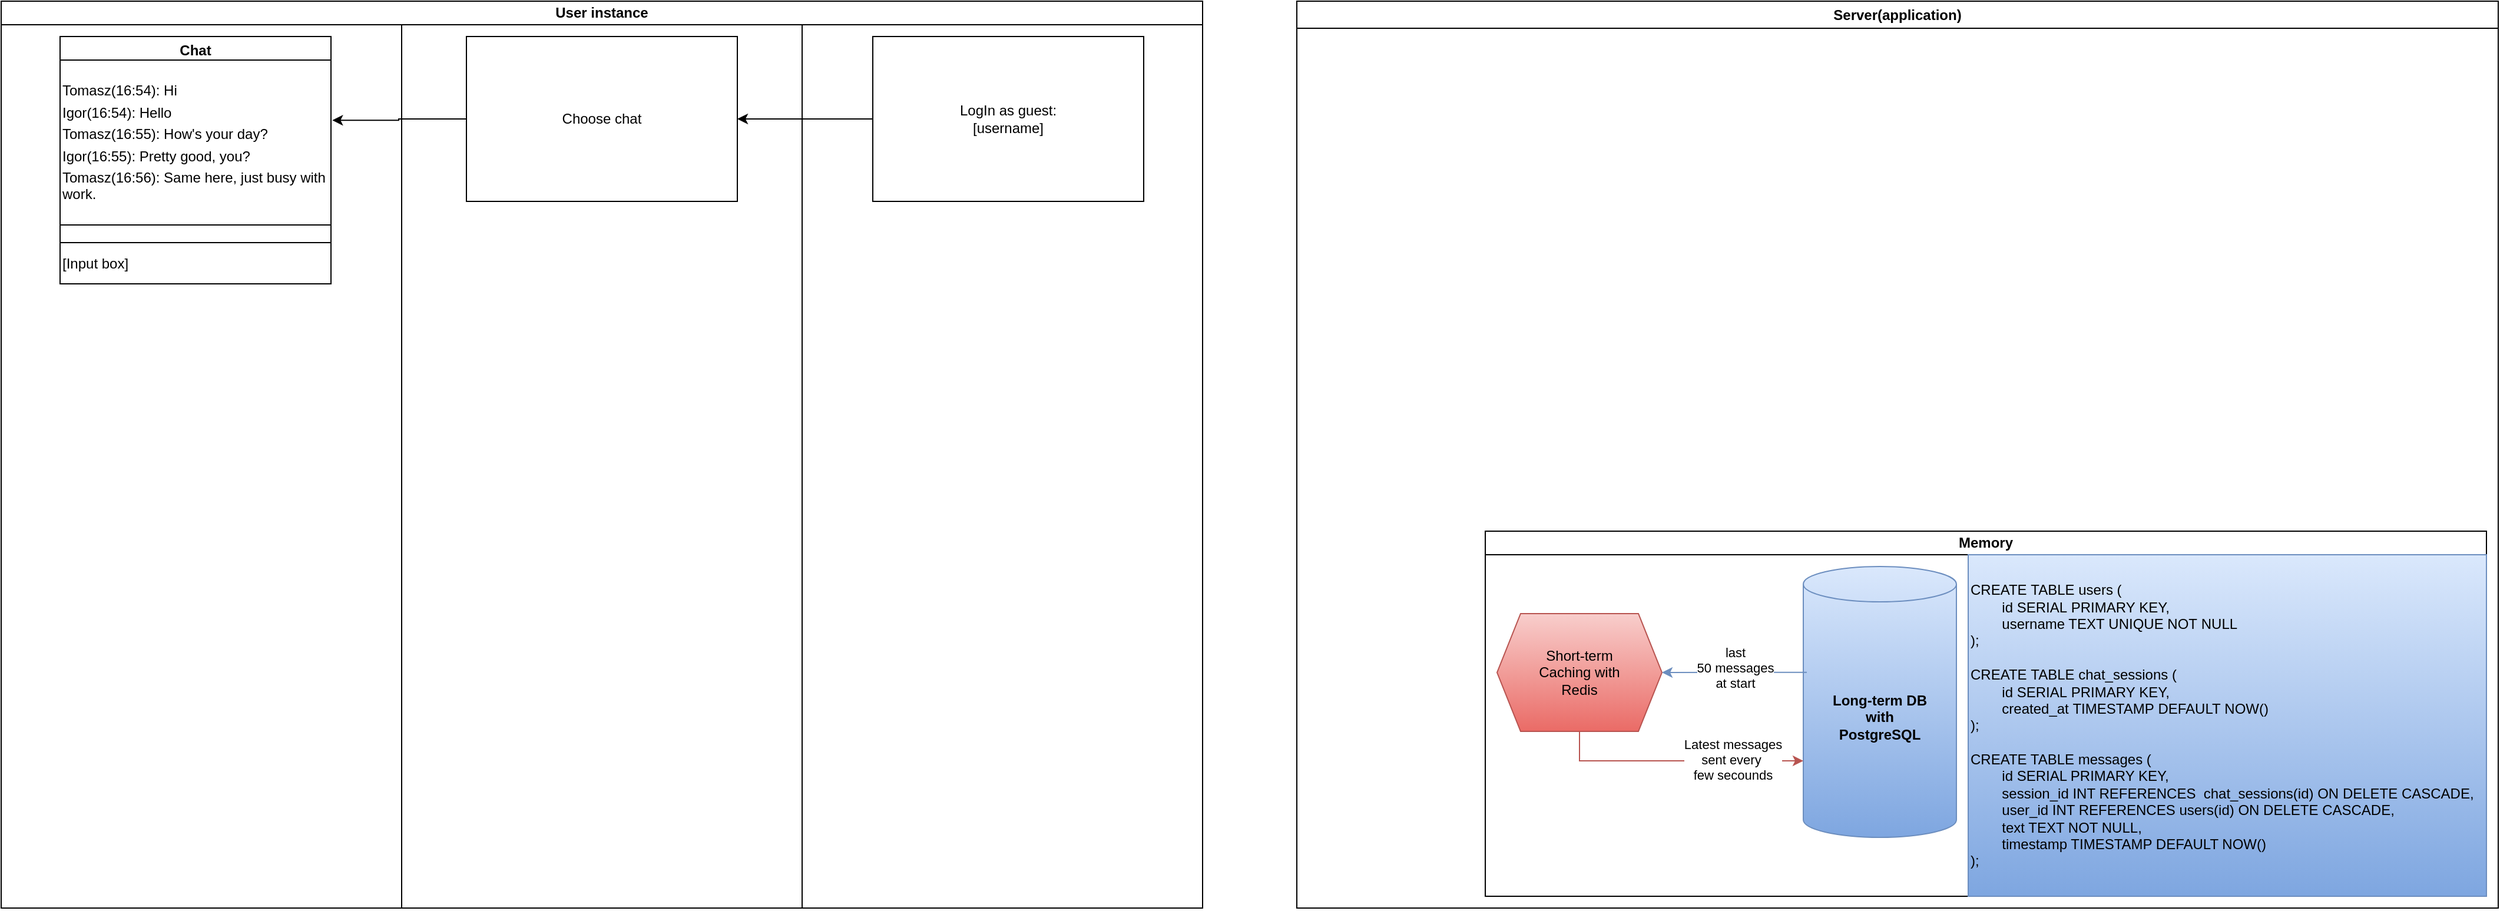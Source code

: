<mxfile version="24.5.1" type="device">
  <diagram name="Page-1" id="5f0bae14-7c28-e335-631c-24af17079c00">
    <mxGraphModel dx="1687" dy="993" grid="1" gridSize="10" guides="1" tooltips="1" connect="1" arrows="1" fold="1" page="1" pageScale="1" pageWidth="1100" pageHeight="850" background="none" math="0" shadow="0">
      <root>
        <mxCell id="0" />
        <mxCell id="1" parent="0" />
        <mxCell id="hNGjXtIpF4mTHntng4F8-2" value="User instance" style="swimlane;whiteSpace=wrap;html=1;startSize=20;" parent="1" vertex="1">
          <mxGeometry x="40" y="40" width="1020" height="770" as="geometry">
            <mxRectangle x="120" y="80" width="110" height="30" as="alternateBounds" />
          </mxGeometry>
        </mxCell>
        <mxCell id="N1iORH_VBiGZweCO6mFe-8" value="Chat" style="swimlane;whiteSpace=wrap;html=1;" parent="hNGjXtIpF4mTHntng4F8-2" vertex="1">
          <mxGeometry x="50" y="30" width="230" height="210" as="geometry">
            <mxRectangle x="50" y="260" width="70" height="30" as="alternateBounds" />
          </mxGeometry>
        </mxCell>
        <mxCell id="hNGjXtIpF4mTHntng4F8-6" value="&lt;div style=&quot;padding-left: 0px; padding-bottom: 4px;&quot;&gt;&lt;span style=&quot;background-color: initial;&quot;&gt;Tomasz&lt;/span&gt;&lt;span style=&quot;background-color: initial;&quot;&gt;(16:54)&lt;/span&gt;&lt;span style=&quot;background-color: initial;&quot;&gt;: Hi&lt;/span&gt;&lt;br&gt;&lt;/div&gt;&lt;div style=&quot;padding-bottom: 4px;&quot;&gt;Igor&lt;span style=&quot;background-color: initial;&quot;&gt;(16:54)&lt;/span&gt;&lt;span style=&quot;background-color: initial;&quot;&gt;: Hello&lt;/span&gt;&lt;/div&gt;&lt;div&gt;&lt;div style=&quot;padding-bottom: 4px; margin-right: 0px;&quot;&gt;&lt;span style=&quot;background-color: initial;&quot;&gt;Tomasz&lt;/span&gt;&lt;span style=&quot;background-color: initial;&quot;&gt;(16:55)&lt;/span&gt;&lt;span style=&quot;background-color: initial;&quot;&gt;: How&#39;s your day?&lt;/span&gt;&lt;/div&gt;&lt;/div&gt;&lt;div&gt;&lt;div style=&quot;padding-bottom: 4px;&quot;&gt;&lt;span style=&quot;background-color: initial;&quot;&gt;Igor&lt;/span&gt;&lt;span style=&quot;background-color: initial;&quot;&gt;(16:55)&lt;/span&gt;&lt;span style=&quot;background-color: initial;&quot;&gt;: Pretty good, you?&lt;/span&gt;&lt;/div&gt;&lt;/div&gt;&lt;div&gt;&lt;div style=&quot;&quot;&gt;&lt;span style=&quot;background-color: initial;&quot;&gt;Tomasz&lt;/span&gt;&lt;span style=&quot;background-color: initial;&quot;&gt;(16:56)&lt;/span&gt;&lt;span style=&quot;background-color: initial;&quot;&gt;: Same here, just busy with work.&lt;/span&gt;&lt;/div&gt;&lt;/div&gt;" style="whiteSpace=wrap;html=1;align=left;" parent="N1iORH_VBiGZweCO6mFe-8" vertex="1">
          <mxGeometry y="20" width="230" height="140" as="geometry" />
        </mxCell>
        <mxCell id="N1iORH_VBiGZweCO6mFe-9" value="[Input box]" style="whiteSpace=wrap;html=1;align=left;" parent="N1iORH_VBiGZweCO6mFe-8" vertex="1">
          <mxGeometry y="175" width="230" height="35" as="geometry" />
        </mxCell>
        <mxCell id="N1iORH_VBiGZweCO6mFe-1" value="LogIn as guest:&lt;div&gt;[username]&lt;/div&gt;" style="whiteSpace=wrap;html=1;" parent="hNGjXtIpF4mTHntng4F8-2" vertex="1">
          <mxGeometry x="740" y="30" width="230" height="140" as="geometry" />
        </mxCell>
        <mxCell id="zDekBhmBuryORmEvGft8-25" value="" style="edgeStyle=orthogonalEdgeStyle;rounded=0;orthogonalLoop=1;jettySize=auto;html=1;entryX=1.005;entryY=0.365;entryDx=0;entryDy=0;entryPerimeter=0;" edge="1" parent="hNGjXtIpF4mTHntng4F8-2" source="zDekBhmBuryORmEvGft8-9" target="hNGjXtIpF4mTHntng4F8-6">
          <mxGeometry relative="1" as="geometry" />
        </mxCell>
        <mxCell id="zDekBhmBuryORmEvGft8-9" value="Choose chat" style="whiteSpace=wrap;html=1;" vertex="1" parent="hNGjXtIpF4mTHntng4F8-2">
          <mxGeometry x="395" y="30" width="230" height="140" as="geometry" />
        </mxCell>
        <mxCell id="zDekBhmBuryORmEvGft8-12" value="" style="edgeStyle=orthogonalEdgeStyle;rounded=0;orthogonalLoop=1;jettySize=auto;html=1;" edge="1" parent="hNGjXtIpF4mTHntng4F8-2" source="N1iORH_VBiGZweCO6mFe-1" target="zDekBhmBuryORmEvGft8-9">
          <mxGeometry relative="1" as="geometry" />
        </mxCell>
        <mxCell id="zDekBhmBuryORmEvGft8-28" value="" style="endArrow=none;html=1;rounded=0;" edge="1" parent="hNGjXtIpF4mTHntng4F8-2">
          <mxGeometry width="50" height="50" relative="1" as="geometry">
            <mxPoint x="340" y="770" as="sourcePoint" />
            <mxPoint x="340" y="20" as="targetPoint" />
          </mxGeometry>
        </mxCell>
        <mxCell id="zDekBhmBuryORmEvGft8-29" value="" style="endArrow=none;html=1;rounded=0;" edge="1" parent="hNGjXtIpF4mTHntng4F8-2">
          <mxGeometry width="50" height="50" relative="1" as="geometry">
            <mxPoint x="680" y="770" as="sourcePoint" />
            <mxPoint x="680" y="20" as="targetPoint" />
          </mxGeometry>
        </mxCell>
        <mxCell id="zDekBhmBuryORmEvGft8-23" value="Server(application)" style="swimlane;whiteSpace=wrap;html=1;" vertex="1" parent="1">
          <mxGeometry x="1140" y="40" width="1020" height="770" as="geometry" />
        </mxCell>
        <mxCell id="zDekBhmBuryORmEvGft8-6" value="Memory" style="swimlane;whiteSpace=wrap;html=1;startSize=20;" vertex="1" parent="zDekBhmBuryORmEvGft8-23">
          <mxGeometry x="160" y="450" width="850" height="310" as="geometry">
            <mxRectangle x="120" y="80" width="110" height="30" as="alternateBounds" />
          </mxGeometry>
        </mxCell>
        <mxCell id="hNGjXtIpF4mTHntng4F8-4" value="&lt;div&gt;&lt;strong data-end=&quot;182&quot; data-start=&quot;168&quot;&gt;Long-term DB&lt;/strong&gt;&lt;/div&gt;&lt;div&gt;&lt;strong data-end=&quot;182&quot; data-start=&quot;168&quot;&gt;with&lt;/strong&gt;&lt;/div&gt;&lt;strong data-end=&quot;182&quot; data-start=&quot;168&quot;&gt;PostgreSQL&lt;/strong&gt;" style="shape=cylinder3;whiteSpace=wrap;html=1;boundedLbl=1;backgroundOutline=1;size=15;fillColor=#dae8fc;gradientColor=#7ea6e0;strokeColor=#6c8ebf;" parent="zDekBhmBuryORmEvGft8-6" vertex="1">
          <mxGeometry x="270" y="30" width="130" height="230" as="geometry" />
        </mxCell>
        <mxCell id="zDekBhmBuryORmEvGft8-1" value="&lt;div&gt;Short-term&lt;/div&gt;Caching with&lt;div&gt;Redis&lt;/div&gt;" style="shape=hexagon;perimeter=hexagonPerimeter2;whiteSpace=wrap;html=1;fixedSize=1;fillColor=#f8cecc;gradientColor=#ea6b66;strokeColor=#b85450;" vertex="1" parent="zDekBhmBuryORmEvGft8-6">
          <mxGeometry x="10" y="70" width="140" height="100" as="geometry" />
        </mxCell>
        <mxCell id="zDekBhmBuryORmEvGft8-2" style="edgeStyle=orthogonalEdgeStyle;rounded=0;orthogonalLoop=1;jettySize=auto;html=1;exitX=0.023;exitY=0.391;exitDx=0;exitDy=0;exitPerimeter=0;entryX=1;entryY=0.5;entryDx=0;entryDy=0;fillColor=#dae8fc;gradientColor=#7ea6e0;strokeColor=#6c8ebf;" edge="1" parent="zDekBhmBuryORmEvGft8-6" source="hNGjXtIpF4mTHntng4F8-4" target="zDekBhmBuryORmEvGft8-1">
          <mxGeometry relative="1" as="geometry" />
        </mxCell>
        <mxCell id="zDekBhmBuryORmEvGft8-3" value="last&lt;div&gt;50 messages&lt;div&gt;at start&lt;/div&gt;&lt;/div&gt;" style="edgeLabel;html=1;align=center;verticalAlign=middle;resizable=0;points=[];" vertex="1" connectable="0" parent="zDekBhmBuryORmEvGft8-2">
          <mxGeometry x="-0.008" y="-2" relative="1" as="geometry">
            <mxPoint y="-2" as="offset" />
          </mxGeometry>
        </mxCell>
        <mxCell id="hNGjXtIpF4mTHntng4F8-9" value="&lt;div&gt;&lt;span class=&quot;hljs-keyword&quot;&gt;&lt;span class=&quot;hljs-keyword&quot;&gt;CREATE&lt;/span&gt;&amp;nbsp;&lt;span class=&quot;hljs-keyword&quot;&gt;TABLE&lt;/span&gt;&amp;nbsp;users (&lt;br&gt;&lt;span style=&quot;white-space: pre;&quot;&gt;&#x9;&lt;/span&gt;id SERIAL&amp;nbsp;&lt;span class=&quot;hljs-keyword&quot;&gt;PRIMARY&lt;/span&gt;&amp;nbsp;KEY,&lt;br&gt;&lt;span style=&quot;white-space: pre;&quot;&gt;&#x9;&lt;/span&gt;username TEXT&amp;nbsp;&lt;span class=&quot;hljs-keyword&quot;&gt;UNIQUE&lt;/span&gt;&amp;nbsp;&lt;span class=&quot;hljs-keyword&quot;&gt;NOT&lt;/span&gt;&amp;nbsp;&lt;span class=&quot;hljs-keyword&quot;&gt;NULL&lt;/span&gt;&lt;br&gt;);&lt;br&gt;&lt;/span&gt;&lt;/div&gt;&lt;div&gt;&lt;span class=&quot;hljs-keyword&quot;&gt;&lt;br&gt;&lt;/span&gt;&lt;/div&gt;&lt;div&gt;&lt;span class=&quot;hljs-keyword&quot;&gt;&lt;span class=&quot;hljs-keyword&quot;&gt;CREATE&lt;/span&gt;&amp;nbsp;&lt;span class=&quot;hljs-keyword&quot;&gt;TABLE&lt;/span&gt;&amp;nbsp;chat_sessions (&lt;br&gt;&lt;span style=&quot;white-space: pre;&quot;&gt;&#x9;&lt;/span&gt;id SERIAL&amp;nbsp;&lt;span class=&quot;hljs-keyword&quot;&gt;PRIMARY&lt;/span&gt;&amp;nbsp;KEY,&lt;br&gt;&lt;span style=&quot;white-space: pre;&quot;&gt;&#x9;&lt;/span&gt;created_at&amp;nbsp;&lt;span class=&quot;hljs-type&quot;&gt;TIMESTAMP&lt;/span&gt;&amp;nbsp;&lt;span class=&quot;hljs-keyword&quot;&gt;DEFAULT&lt;/span&gt;&amp;nbsp;NOW()&lt;br&gt;);&lt;br&gt;&lt;/span&gt;&lt;/div&gt;&lt;div&gt;&lt;span class=&quot;hljs-keyword&quot;&gt;&lt;br&gt;&lt;/span&gt;&lt;/div&gt;&lt;span class=&quot;hljs-keyword&quot;&gt;CREATE&lt;/span&gt; &lt;span class=&quot;hljs-keyword&quot;&gt;TABLE&lt;/span&gt; messages (&lt;br&gt;    &lt;span style=&quot;white-space: pre;&quot;&gt;&#x9;&lt;/span&gt;id SERIAL &lt;span class=&quot;hljs-keyword&quot;&gt;PRIMARY&lt;/span&gt; KEY,&lt;br&gt;    &lt;span style=&quot;white-space: pre;&quot;&gt;&#x9;&lt;/span&gt;session_id &lt;span class=&quot;hljs-type&quot;&gt;INT&lt;/span&gt; &lt;span class=&quot;hljs-keyword&quot;&gt;REFERENCES&lt;/span&gt;&amp;nbsp; chat_sessions(id) &lt;span class=&quot;hljs-keyword&quot;&gt;ON&lt;/span&gt; &lt;span class=&quot;hljs-keyword&quot;&gt;DELETE&lt;/span&gt; CASCADE,&lt;br&gt;    &lt;span style=&quot;white-space: pre;&quot;&gt;&#x9;&lt;/span&gt;user_id &lt;span class=&quot;hljs-type&quot;&gt;INT&lt;/span&gt; &lt;span class=&quot;hljs-keyword&quot;&gt;REFERENCES&lt;/span&gt; users(id) &lt;span class=&quot;hljs-keyword&quot;&gt;ON&lt;/span&gt; &lt;span class=&quot;hljs-keyword&quot;&gt;DELETE&lt;/span&gt; CASCADE,&lt;br&gt;    &lt;span style=&quot;white-space: pre;&quot;&gt;&#x9;&lt;/span&gt;text TEXT &lt;span class=&quot;hljs-keyword&quot;&gt;NOT&lt;/span&gt; &lt;span class=&quot;hljs-keyword&quot;&gt;NULL&lt;/span&gt;,&lt;br&gt;    &lt;span class=&quot;hljs-type&quot;&gt;&lt;span style=&quot;white-space: pre;&quot;&gt;&#x9;&lt;/span&gt;timestamp&lt;/span&gt; &lt;span class=&quot;hljs-type&quot;&gt;TIMESTAMP&lt;/span&gt; &lt;span class=&quot;hljs-keyword&quot;&gt;DEFAULT&lt;/span&gt; NOW()&lt;br&gt;);" style="whiteSpace=wrap;html=1;align=left;fillColor=#dae8fc;gradientColor=#7ea6e0;strokeColor=#6c8ebf;" parent="zDekBhmBuryORmEvGft8-6" vertex="1">
          <mxGeometry x="410" y="20" width="440" height="290" as="geometry" />
        </mxCell>
        <mxCell id="zDekBhmBuryORmEvGft8-4" style="edgeStyle=orthogonalEdgeStyle;rounded=0;orthogonalLoop=1;jettySize=auto;html=1;exitX=0.5;exitY=1;exitDx=0;exitDy=0;fillColor=#f8cecc;gradientColor=#ea6b66;strokeColor=#b85450;entryX=0;entryY=0;entryDx=0;entryDy=165;entryPerimeter=0;" edge="1" parent="zDekBhmBuryORmEvGft8-6" source="zDekBhmBuryORmEvGft8-1" target="hNGjXtIpF4mTHntng4F8-4">
          <mxGeometry relative="1" as="geometry">
            <mxPoint x="270" y="-210" as="targetPoint" />
            <Array as="points">
              <mxPoint x="80" y="195" />
            </Array>
          </mxGeometry>
        </mxCell>
        <mxCell id="zDekBhmBuryORmEvGft8-5" value="Latest messages&lt;div&gt;sent every&amp;nbsp;&lt;/div&gt;&lt;div&gt;few secounds&lt;/div&gt;" style="edgeLabel;html=1;align=center;verticalAlign=middle;resizable=0;points=[];" vertex="1" connectable="0" parent="zDekBhmBuryORmEvGft8-4">
          <mxGeometry x="-0.19" y="1" relative="1" as="geometry">
            <mxPoint x="68" as="offset" />
          </mxGeometry>
        </mxCell>
      </root>
    </mxGraphModel>
  </diagram>
</mxfile>
